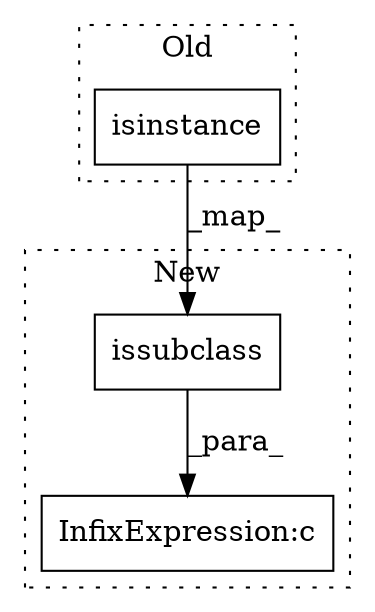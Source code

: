 digraph G {
subgraph cluster0 {
1 [label="isinstance" a="32" s="12953,13007" l="11,1" shape="box"];
label = "Old";
style="dotted";
}
subgraph cluster1 {
2 [label="issubclass" a="32" s="13324,13378" l="11,1" shape="box"];
3 [label="InfixExpression:c" a="27" s="13379" l="4" shape="box"];
label = "New";
style="dotted";
}
1 -> 2 [label="_map_"];
2 -> 3 [label="_para_"];
}